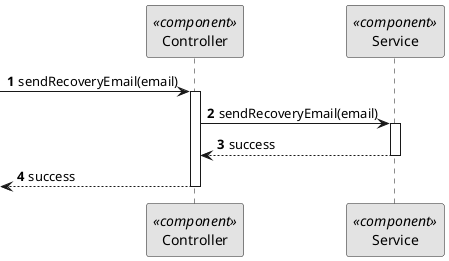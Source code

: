 @startuml 5.1.1
skinparam monochrome true
skinparam packageStyle rectangle
skinparam shadowing false

autonumber

participant "Controller" as CTRL <<component>>
participant "Service" as SERV <<component>>



-> CTRL : sendRecoveryEmail(email)
activate CTRL
CTRL -> SERV: sendRecoveryEmail(email)
activate SERV
CTRL <-- SERV: success
deactivate SERV
<-- CTRL: success
deactivate CTRL


@enduml